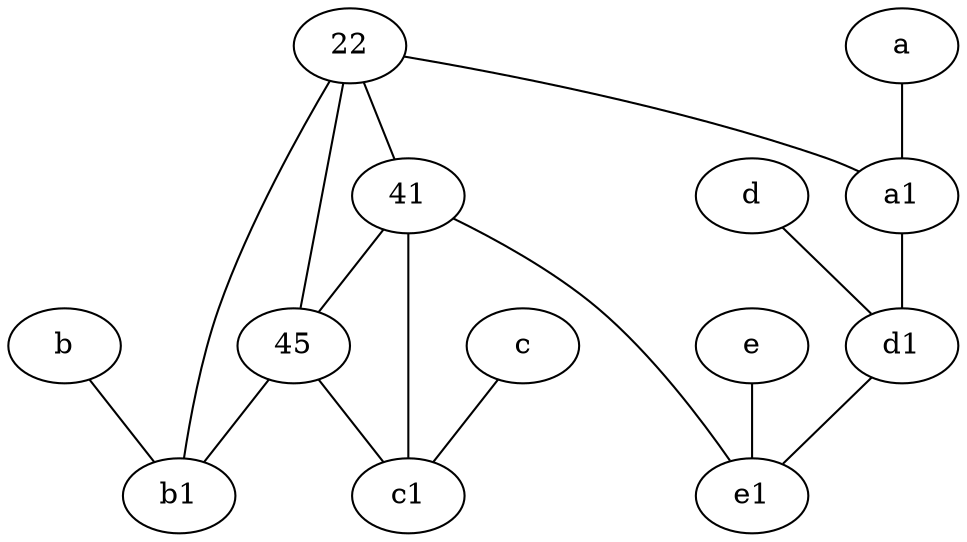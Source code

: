 graph {
	node [labelfontsize=50]
	b1 [labelfontsize=50 pos="9,4!"]
	45 [labelfontsize=50]
	41 [labelfontsize=50]
	d [labelfontsize=50 pos="2,5!"]
	a1 [labelfontsize=50 pos="8,3!"]
	c [labelfontsize=50 pos="4.5,2!"]
	e [labelfontsize=50 pos="7,9!"]
	b [labelfontsize=50 pos="10,4!"]
	22 [labelfontsize=50]
	a [labelfontsize=50 pos="8,2!"]
	d1 [labelfontsize=50 pos="3,5!"]
	c1 [labelfontsize=50 pos="4.5,3!"]
	e1 [labelfontsize=50 pos="7,7!"]
	a -- a1
	41 -- c1
	d -- d1
	22 -- a1
	41 -- 45
	41 -- e1
	45 -- b1
	d1 -- e1
	e -- e1
	22 -- b1
	c -- c1
	22 -- 41
	a1 -- d1
	45 -- c1
	22 -- 45
	b -- b1
}
